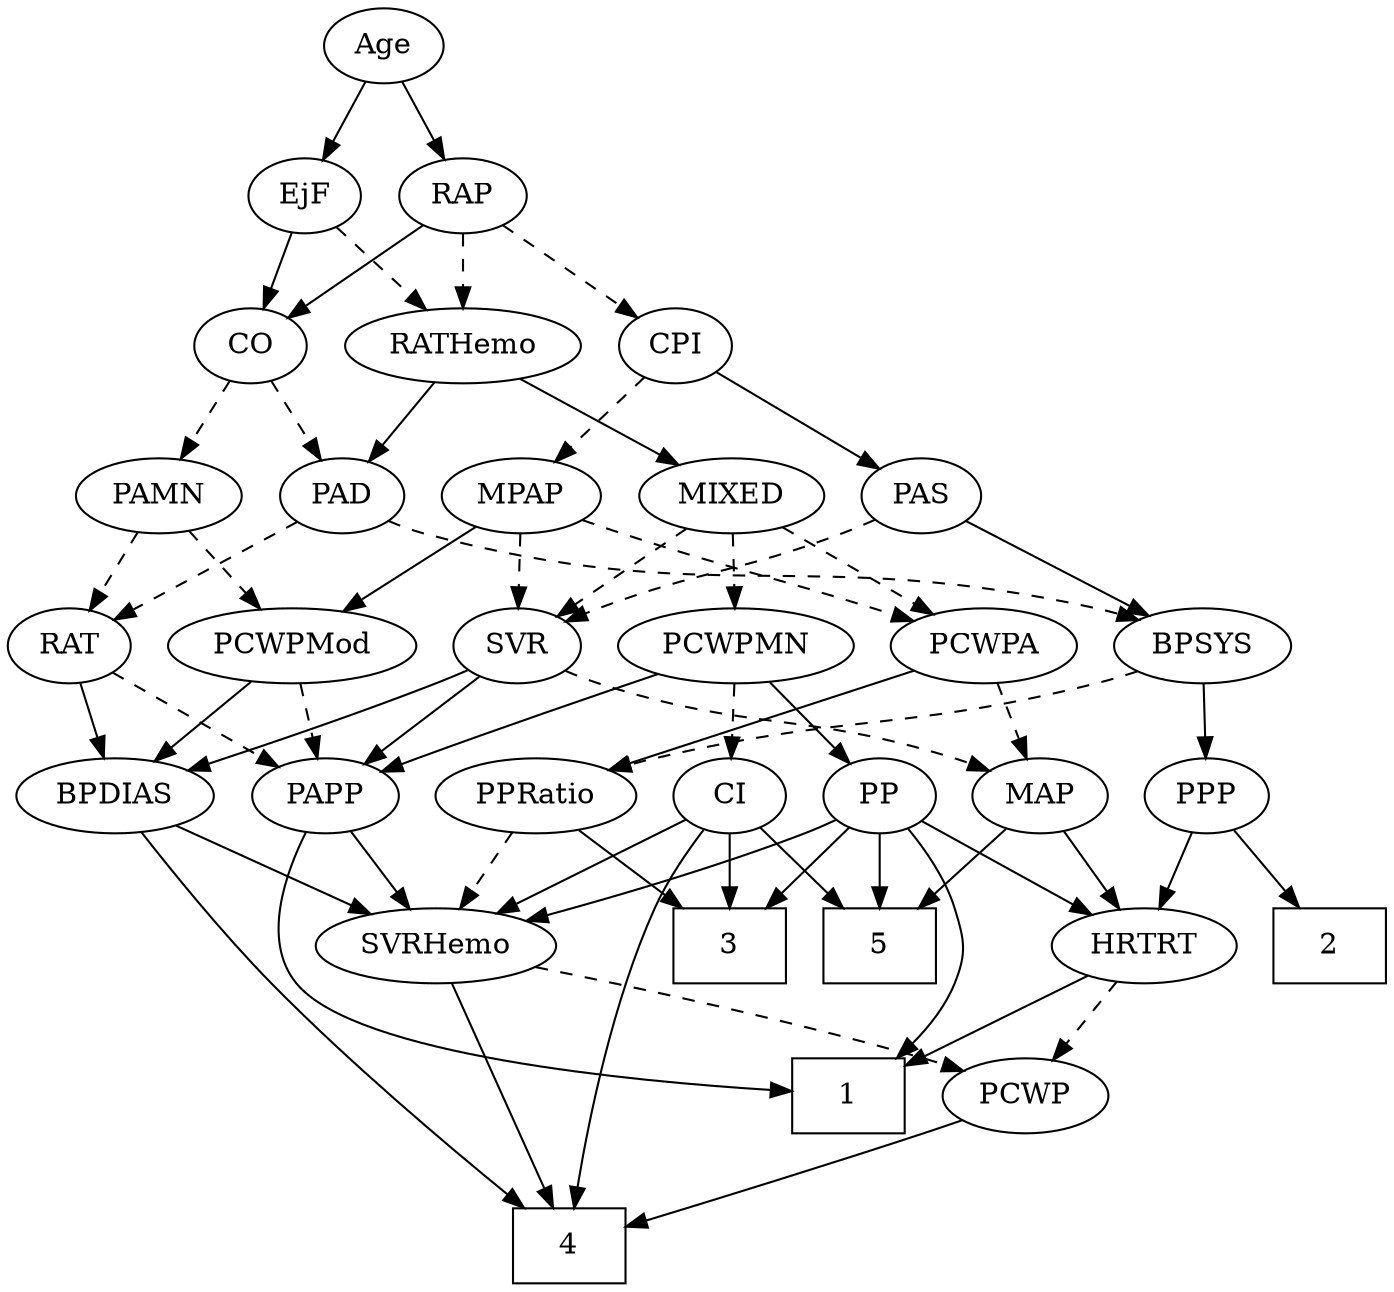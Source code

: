strict digraph {
	graph [bb="0,0,616.3,612"];
	node [label="\N"];
	1	[height=0.5,
		pos="366.3,90",
		shape=box,
		width=0.75];
	2	[height=0.5,
		pos="589.3,162",
		shape=box,
		width=0.75];
	3	[height=0.5,
		pos="309.3,162",
		shape=box,
		width=0.75];
	4	[height=0.5,
		pos="234.3,18",
		shape=box,
		width=0.75];
	5	[height=0.5,
		pos="381.3,162",
		shape=box,
		width=0.75];
	Age	[height=0.5,
		pos="156.3,594",
		width=0.75];
	EjF	[height=0.5,
		pos="120.3,522",
		width=0.75];
	Age -> EjF	[pos="e,128.6,539.15 147.95,576.76 143.59,568.28 138.15,557.71 133.26,548.2",
		style=solid];
	RAP	[height=0.5,
		pos="193.3,522",
		width=0.77632];
	Age -> RAP	[pos="e,184.76,539.15 164.88,576.76 169.36,568.28 174.95,557.71 179.98,548.2",
		style=solid];
	CO	[height=0.5,
		pos="99.298,450",
		width=0.75];
	EjF -> CO	[pos="e,104.33,467.79 115.21,504.05 112.82,496.06 109.9,486.33 107.22,477.4",
		style=solid];
	RATHemo	[height=0.5,
		pos="193.3,450",
		width=1.3721];
	EjF -> RATHemo	[pos="e,176.5,467.1 135.07,506.83 144.82,497.49 157.82,485.02 169.06,474.24",
		style=dashed];
	RAP -> CO	[pos="e,116.58,463.87 175.62,507.83 161.35,497.21 141.07,482.11 125.01,470.15",
		style=solid];
	RAP -> RATHemo	[pos="e,193.3,468.1 193.3,503.7 193.3,495.98 193.3,486.71 193.3,478.11",
		style=dashed];
	CPI	[height=0.5,
		pos="287.3,450",
		width=0.75];
	RAP -> CPI	[pos="e,270.01,463.87 210.98,507.83 225.25,497.21 245.52,482.11 261.59,470.15",
		style=dashed];
	MIXED	[height=0.5,
		pos="316.3,378",
		width=1.1193];
	SVR	[height=0.5,
		pos="222.3,306",
		width=0.77632];
	MIXED -> SVR	[pos="e,239.99,320.17 296.36,362.15 282.4,351.75 263.59,337.75 248.43,326.46",
		style=dashed];
	PCWPA	[height=0.5,
		pos="428.3,306",
		width=1.1555];
	MIXED -> PCWPA	[pos="e,405.56,321.21 338.69,363 355.37,352.58 378.36,338.21 396.87,326.64",
		style=dashed];
	PCWPMN	[height=0.5,
		pos="318.3,306",
		width=1.3902];
	MIXED -> PCWPMN	[pos="e,317.81,324.1 316.79,359.7 317.01,351.98 317.28,342.71 317.52,334.11",
		style=dashed];
	MPAP	[height=0.5,
		pos="223.3,378",
		width=0.97491];
	MPAP -> SVR	[pos="e,222.54,324.1 223.05,359.7 222.94,351.98 222.81,342.71 222.68,334.11",
		style=dashed];
	PCWPMod	[height=0.5,
		pos="124.3,306",
		width=1.4443];
	MPAP -> PCWPMod	[pos="e,146.02,322.36 203.26,362.83 189.25,352.92 170.28,339.51 154.44,328.31",
		style=solid];
	MPAP -> PCWPA	[pos="e,396.48,317.64 250.21,366.35 255.83,364.19 261.74,361.98 267.3,360 315.75,342.72 328.45,340.13 377.3,324 380.4,322.98 383.61,321.91 \
386.83,320.84",
		style=dashed];
	BPSYS	[height=0.5,
		pos="525.3,306",
		width=1.0471];
	PPP	[height=0.5,
		pos="533.3,234",
		width=0.75];
	BPSYS -> PPP	[pos="e,531.34,252.1 527.28,287.7 528.16,279.98 529.22,270.71 530.2,262.11",
		style=solid];
	PPRatio	[height=0.5,
		pos="224.3,234",
		width=1.1013];
	BPSYS -> PPRatio	[pos="e,253.86,246.11 497.34,293.75 491.44,291.64 485.22,289.6 479.3,288 389.56,263.79 363.27,275.31 273.3,252 270.12,251.18 266.85,250.24 \
263.58,249.24",
		style=dashed];
	PAD	[height=0.5,
		pos="141.3,378",
		width=0.79437];
	PAD -> BPSYS	[pos="e,497.4,318.49 162.98,365.95 168.21,363.67 173.86,361.5 179.3,360 308.72,324.17 348.75,355.49 479.3,324 482.09,323.33 484.95,322.53 \
487.8,321.67",
		style=dashed];
	RAT	[height=0.5,
		pos="27.298,306",
		width=0.75827];
	PAD -> RAT	[pos="e,46.547,318.82 121.44,364.81 103.1,353.55 75.68,336.71 55.155,324.11",
		style=dashed];
	CO -> PAD	[pos="e,131.51,395.31 108.83,433.12 113.96,424.56 120.42,413.8 126.22,404.13",
		style=dashed];
	PAMN	[height=0.5,
		pos="58.298,378",
		width=1.011];
	CO -> PAMN	[pos="e,68.04,395.63 89.788,432.76 84.841,424.32 78.68,413.8 73.123,404.31",
		style=dashed];
	PAS	[height=0.5,
		pos="401.3,378",
		width=0.75];
	PAS -> BPSYS	[pos="e,501.61,320.37 421.22,365.75 440.47,354.88 469.98,338.23 492.67,325.42",
		style=solid];
	PAS -> SVR	[pos="e,244.05,317.45 380.15,366.53 375.32,364.27 370.17,361.97 365.3,360 319.17,341.35 305.52,342.41 259.3,324 257.43,323.25 255.51,322.46 \
253.59,321.65",
		style=dashed];
	PAMN -> RAT	[pos="e,34.733,323.79 50.793,360.05 47.214,351.97 42.851,342.12 38.861,333.11",
		style=dashed];
	PAMN -> PCWPMod	[pos="e,108.77,323.47 72.945,361.46 81.419,352.48 92.259,340.98 101.79,330.87",
		style=dashed];
	RATHemo -> MIXED	[pos="e,292.51,392.54 218.78,434.5 237.58,423.8 263.3,409.16 283.61,397.6",
		style=solid];
	RATHemo -> PAD	[pos="e,152.82,394.51 180.97,432.41 174.38,423.53 166.14,412.44 158.88,402.67",
		style=solid];
	CPI -> MPAP	[pos="e,237.74,394.8 273.72,434.15 265.3,424.94 254.3,412.91 244.72,402.43",
		style=dashed];
	CPI -> PAS	[pos="e,381.86,390.93 306.64,437.13 324.9,425.91 352.49,408.97 373.18,396.26",
		style=solid];
	BPDIAS	[height=0.5,
		pos="43.298,234",
		width=1.1735];
	RAT -> BPDIAS	[pos="e,39.349,252.28 31.171,288.05 32.952,280.26 35.11,270.82 37.108,262.08",
		style=solid];
	PAPP	[height=0.5,
		pos="135.3,234",
		width=0.88464];
	RAT -> PAPP	[pos="e,115.24,248 46.11,292.81 62.805,281.99 87.448,266.01 106.6,253.6",
		style=dashed];
	SVR -> BPDIAS	[pos="e,74.86,246.03 200.5,294.66 195.54,292.4 190.26,290.06 185.3,288 151.72,274.04 113.01,259.71 84.495,249.47",
		style=solid];
	MAP	[height=0.5,
		pos="457.3,234",
		width=0.84854];
	SVR -> MAP	[pos="e,433.87,245.78 243.91,294.17 248.88,291.93 254.21,289.73 259.3,288 327.49,264.84 348.77,274.17 417.3,252 419.68,251.23 422.13,250.37 \
424.57,249.46",
		style=dashed];
	SVR -> PAPP	[pos="e,152.92,249.18 205.52,291.5 192.89,281.34 175.35,267.23 160.96,255.65",
		style=solid];
	PCWPMod -> BPDIAS	[pos="e,61.048,250.34 105.92,289.12 94.89,279.59 80.707,267.33 68.628,256.89",
		style=solid];
	PCWPMod -> PAPP	[pos="e,132.61,252.1 127.02,287.7 128.23,279.98 129.69,270.71 131.04,262.11",
		style=dashed];
	PCWPA -> MAP	[pos="e,450.34,251.79 435.32,288.05 438.67,279.97 442.75,270.12 446.48,261.11",
		style=dashed];
	PCWPA -> PPRatio	[pos="e,254.87,245.63 396.52,294.18 365.18,283.5 315.92,266.68 273.3,252 270.41,251.01 267.43,249.98 264.43,248.94",
		style=solid];
	PP	[height=0.5,
		pos="381.3,234",
		width=0.75];
	PCWPMN -> PP	[pos="e,368.05,249.72 332.91,288.76 341.37,279.37 352.13,267.41 361.36,257.15",
		style=solid];
	CI	[height=0.5,
		pos="309.3,234",
		width=0.75];
	PCWPMN -> CI	[pos="e,311.5,252.1 316.07,287.7 315.08,279.98 313.89,270.71 312.78,262.11",
		style=dashed];
	PCWPMN -> PAPP	[pos="e,159.76,245.61 284.03,292.81 254.96,282.35 212.2,266.67 175.3,252 173.25,251.18 171.14,250.33 169.02,249.47",
		style=solid];
	SVRHemo	[height=0.5,
		pos="176.3,162",
		width=1.3902];
	SVRHemo -> 4	[pos="e,227.24,36.268 183.18,144.15 193.11,119.84 211.56,74.66 223.37,45.753",
		style=solid];
	PCWP	[height=0.5,
		pos="446.3,90",
		width=0.97491];
	SVRHemo -> PCWP	[pos="e,419.51,102.03 219.68,152.69 265.53,143.47 339.72,127.32 402.3,108 404.85,107.21 407.47,106.35 410.09,105.44",
		style=dashed];
	BPDIAS -> 4	[pos="e,214.56,36.207 53.832,216.26 65.708,197.86 86.017,167.76 106.3,144 138.42,106.37 180.12,67.179 207.04,42.934",
		style=solid];
	BPDIAS -> SVRHemo	[pos="e,149.36,177.18 68.941,219.5 89.243,208.82 117.84,193.77 140.41,181.89",
		style=solid];
	MAP -> 5	[pos="e,399.98,180.2 441.55,218.5 431.73,209.45 418.85,197.59 407.52,187.15",
		style=solid];
	HRTRT	[height=0.5,
		pos="504.3,162",
		width=1.1013];
	MAP -> HRTRT	[pos="e,493.35,179.31 467.96,217.12 473.77,208.47 481.08,197.58 487.62,187.83",
		style=solid];
	PP -> 1	[pos="e,389.6,108.18 395.05,218.07 403.26,208.1 412.92,194.25 417.3,180 422,164.71 423.28,158.84 417.3,144 412.95,133.21 405.24,123.39 \
397.1,115.21",
		style=solid];
	PP -> 3	[pos="e,326.9,180.11 366.73,218.83 357.38,209.75 345,197.71 334.13,187.14",
		style=solid];
	PP -> 5	[pos="e,381.3,180.1 381.3,215.7 381.3,207.98 381.3,198.71 381.3,190.11",
		style=solid];
	PP -> SVRHemo	[pos="e,215.08,173.52 360.19,222.44 355.35,220.19 350.19,217.91 345.3,216 305.42,200.41 258.92,186.1 224.8,176.29",
		style=solid];
	PP -> HRTRT	[pos="e,480.48,176.56 401.33,221.6 420.36,210.77 449.3,194.3 471.65,181.58",
		style=solid];
	PPP -> 2	[pos="e,575.6,180.13 545.45,217.81 552.38,209.14 561.26,198.05 569.2,188.12",
		style=solid];
	PPP -> HRTRT	[pos="e,511.32,179.96 526.42,216.41 523.08,208.34 518.98,198.43 515.22,189.35",
		style=solid];
	PPRatio -> 3	[pos="e,288.5,180.13 242.74,217.81 253.8,208.71 268.09,196.94 280.59,186.64",
		style=solid];
	PPRatio -> SVRHemo	[pos="e,187.92,179.96 212.92,216.41 207.21,208.08 200.16,197.8 193.78,188.49",
		style=dashed];
	PCWP -> 4	[pos="e,261.53,27.015 419.4,78.301 413.78,76.148 407.86,73.95 402.3,72 357.7,56.368 305.74,40.298 271.54,30.014",
		style=solid];
	CI -> 3	[pos="e,309.3,180.1 309.3,215.7 309.3,207.98 309.3,198.71 309.3,190.11",
		style=solid];
	CI -> 4	[pos="e,236.39,36.1 296.68,217.65 288.92,207.51 279.34,193.63 273.3,180 253.51,135.35 242.81,79.1 237.85,46.281",
		style=solid];
	CI -> 5	[pos="e,363.7,180.11 323.87,218.83 333.22,209.75 345.6,197.71 356.47,187.14",
		style=solid];
	CI -> SVRHemo	[pos="e,203.5,177.32 288.81,222.22 268.52,211.54 237.02,194.96 212.51,182.06",
		style=solid];
	PAPP -> 1	[pos="e,338.88,92.629 124.86,216.67 113.91,197.24 100.44,164.83 117.3,144 143.45,111.69 265.62,98.246 328.58,93.388",
		style=solid];
	PAPP -> SVRHemo	[pos="e,166.27,180.12 144.81,216.76 149.63,208.53 155.61,198.32 161.06,189.02",
		style=solid];
	HRTRT -> 1	[pos="e,393.68,104.89 478.66,148 457.33,137.18 426.7,121.64 402.81,109.52",
		style=solid];
	HRTRT -> PCWP	[pos="e,459.68,107.15 490.85,144.76 483.53,135.93 474.33,124.83 466.19,115.01",
		style=dashed];
}
